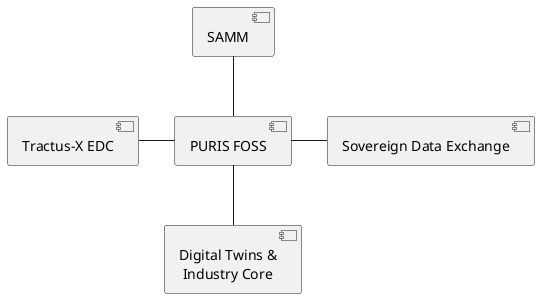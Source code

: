 @startuml
[SAMM] as samm
[Tractus-X EDC] as edc
[Sovereign Data Exchange] as sov
[PURIS FOSS] as puris
[Digital Twins &\n Industry Core] as dt

samm -- puris
edc - puris
puris - sov
puris -- dt

@enduml
